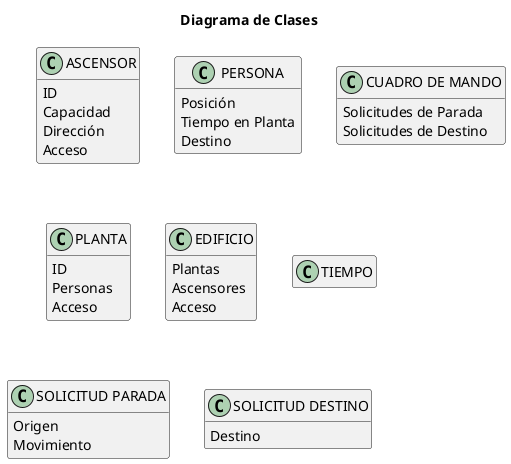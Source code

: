 @startuml Diagrama_de_Clases

title Diagrama de Clases

skinparam {
    NoteBackgroundColor #whiteSmoke
}

hide empty members

class ASCENSOR 
{
    ID
    Capacidad
    Dirección
    Acceso
}

class PERSONA 
{
    Posición
    Tiempo en Planta
    Destino
}

class "CUADRO DE MANDO"
{
    Solicitudes de Parada
    Solicitudes de Destino
}

class PLANTA 
{
    ID
    Personas
    Acceso
}

class EDIFICIO 
{
    Plantas
    Ascensores
    Acceso
}

class TIEMPO 
{

}

class "SOLICITUD PARADA"
{
    Origen
    Movimiento
}

class "SOLICITUD DESTINO"
{
    Destino
}

@enduml